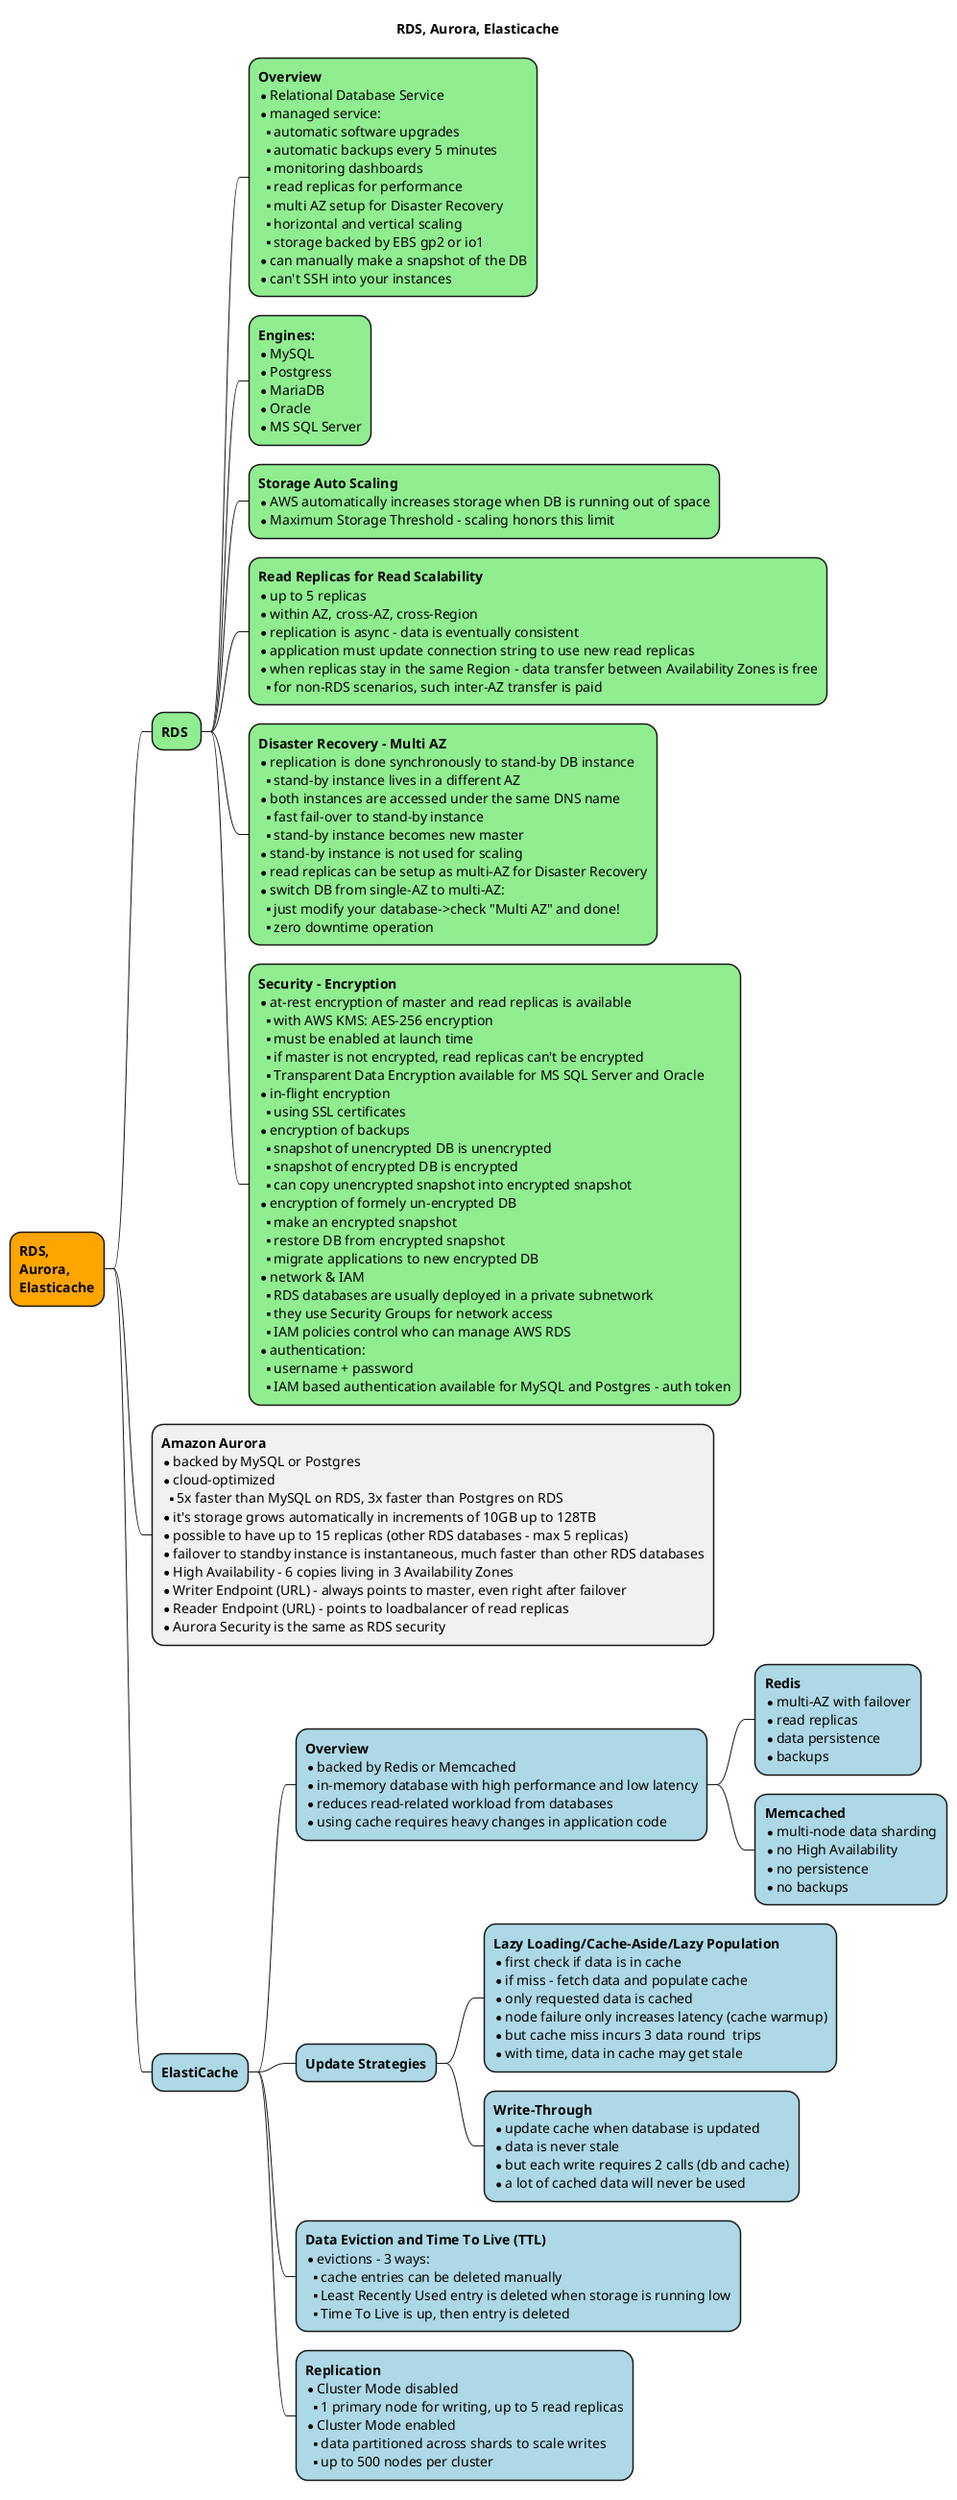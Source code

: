 @startmindmap mindmap

title RDS, Aurora, Elasticache

<style>
mindmapDiagram {
    .rds {
        BackgroundColor  LightGreen
  }
    .elasticache {
        BackgroundColor  LightBlue
  }  
}
</style>


*[#Orange] <b>RDS,\n<b>Aurora,\n<b>Elasticache
 * <b>RDS <<rds>>
  * <b>Overview\n*Relational Database Service\n*managed service:\n**automatic software upgrades\n**automatic backups every 5 minutes\n**monitoring dashboards\n**read replicas for performance\n**multi AZ setup for Disaster Recovery\n**horizontal and vertical scaling\n**storage backed by EBS gp2 or io1\n*can manually make a snapshot of the DB\n*can't SSH into your instances <<rds>>
  * <b>Engines:\n*MySQL\n*Postgress\n*MariaDB\n*Oracle\n*MS SQL Server<<rds>>
  * <b>Storage Auto Scaling\n*AWS automatically increases storage when DB is running out of space\n*Maximum Storage Threshold - scaling honors this limit<<rds>>
  * <b>Read Replicas for Read Scalability\n*up to 5 replicas\n*within AZ, cross-AZ, cross-Region\n*replication is async - data is eventually consistent\n*application must update connection string to use new read replicas\n*when replicas stay in the same Region - data transfer between Availability Zones is free\n**for non-RDS scenarios, such inter-AZ transfer is paid <<rds>>
  * <b>Disaster Recovery - Multi AZ\n*replication is done synchronously to stand-by DB instance\n**stand-by instance lives in a different AZ\n*both instances are accessed under the same DNS name\n**fast fail-over to stand-by instance\n**stand-by instance becomes new master\n*stand-by instance is not used for scaling\n*read replicas can be setup as multi-AZ for Disaster Recovery\n*switch DB from single-AZ to multi-AZ:\n**just modify your database->check "Multi AZ" and done!\n**zero downtime operation <<rds>>
  * <b>Security - Encryption\n*at-rest encryption of master and read replicas is available\n**with AWS KMS: AES-256 encryption\n**must be enabled at launch time\n**if master is not encrypted, read replicas can't be encrypted\n**Transparent Data Encryption available for MS SQL Server and Oracle\n*in-flight encryption\n**using SSL certificates\n*encryption of backups\n**snapshot of unencrypted DB is unencrypted\n**snapshot of encrypted DB is encrypted\n**can copy unencrypted snapshot into encrypted snapshot\n*encryption of formely un-encrypted DB\n**make an encrypted snapshot\n**restore DB from encrypted snapshot\n**migrate applications to new encrypted DB\n*network & IAM\n**RDS databases are usually deployed in a private subnetwork\n**they use Security Groups for network access\n**IAM policies control who can manage AWS RDS\n*authentication:\n**username + password\n**IAM based authentication available for MySQL and Postgres - auth token <<rds>>
 * <b>Amazon Aurora\n*backed by MySQL or Postgres\n*cloud-optimized\n**5x faster than MySQL on RDS, 3x faster than Postgres on RDS\n*it's storage grows automatically in increments of 10GB up to 128TB\n*possible to have up to 15 replicas (other RDS databases - max 5 replicas)\n*failover to standby instance is instantaneous, much faster than other RDS databases\n*High Availability - 6 copies living in 3 Availability Zones\n*Writer Endpoint (URL) - always points to master, even right after failover\n*Reader Endpoint (URL) - points to loadbalancer of read replicas\n*Aurora Security is the same as RDS security
 * <b>ElastiCache<< elasticache>>
  * <b>Overview\n*backed by Redis or Memcached\n*in-memory database with high performance and low latency\n*reduces read-related workload from databases\n*using cache requires heavy changes in application code<< elasticache>>
   * <b>Redis\n*multi-AZ with failover\n*read replicas\n*data persistence\n*backups << elasticache>>
   * <b>Memcached\n*multi-node data sharding\n*no High Availability\n*no persistence\n*no backups<< elasticache>>
  * <b>Update Strategies<< elasticache>>
   * <b>Lazy Loading/Cache-Aside/Lazy Population\n*first check if data is in cache\n*if miss - fetch data and populate cache\n*only requested data is cached\n*node failure only increases latency (cache warmup)\n*but cache miss incurs 3 data round  trips\n*with time, data in cache may get stale << elasticache>>
   * <b>Write-Through\n*update cache when database is updated\n*data is never stale\n*but each write requires 2 calls (db and cache)\n*a lot of cached data will never be used << elasticache>>
  * <b>Data Eviction and Time To Live (TTL) \n*evictions - 3 ways:\n**cache entries can be deleted manually\n**Least Recently Used entry is deleted when storage is running low\n**Time To Live is up, then entry is deleted<< elasticache>>
  * <b>Replication\n*Cluster Mode disabled\n**1 primary node for writing, up to 5 read replicas\n*Cluster Mode enabled\n**data partitioned across shards to scale writes\n**up to 500 nodes per cluster<< elasticache>>
@endmindmap